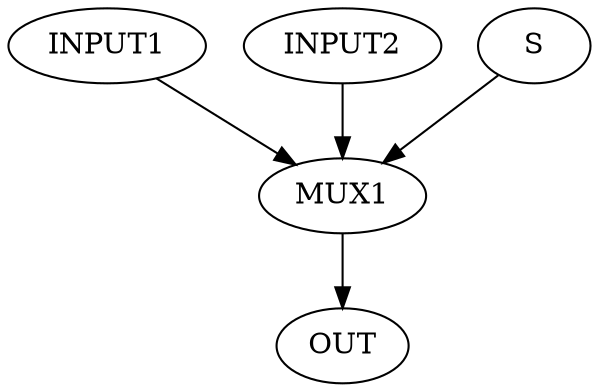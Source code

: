 
digraph test {

INPUT1 [LABEL = "INPUT"];
INPUT2 [LABEL = "INPUT"];
S [LABEL = "INPUT"];
OUT [LABEL = "OUTPUT"];

MUX1 [LABEL="MUX"];
S -> MUX1;  // Select
INPUT1 -> MUX1; // in1
INPUT2 -> MUX1; // in2

MUX1 -> OUT;

}
